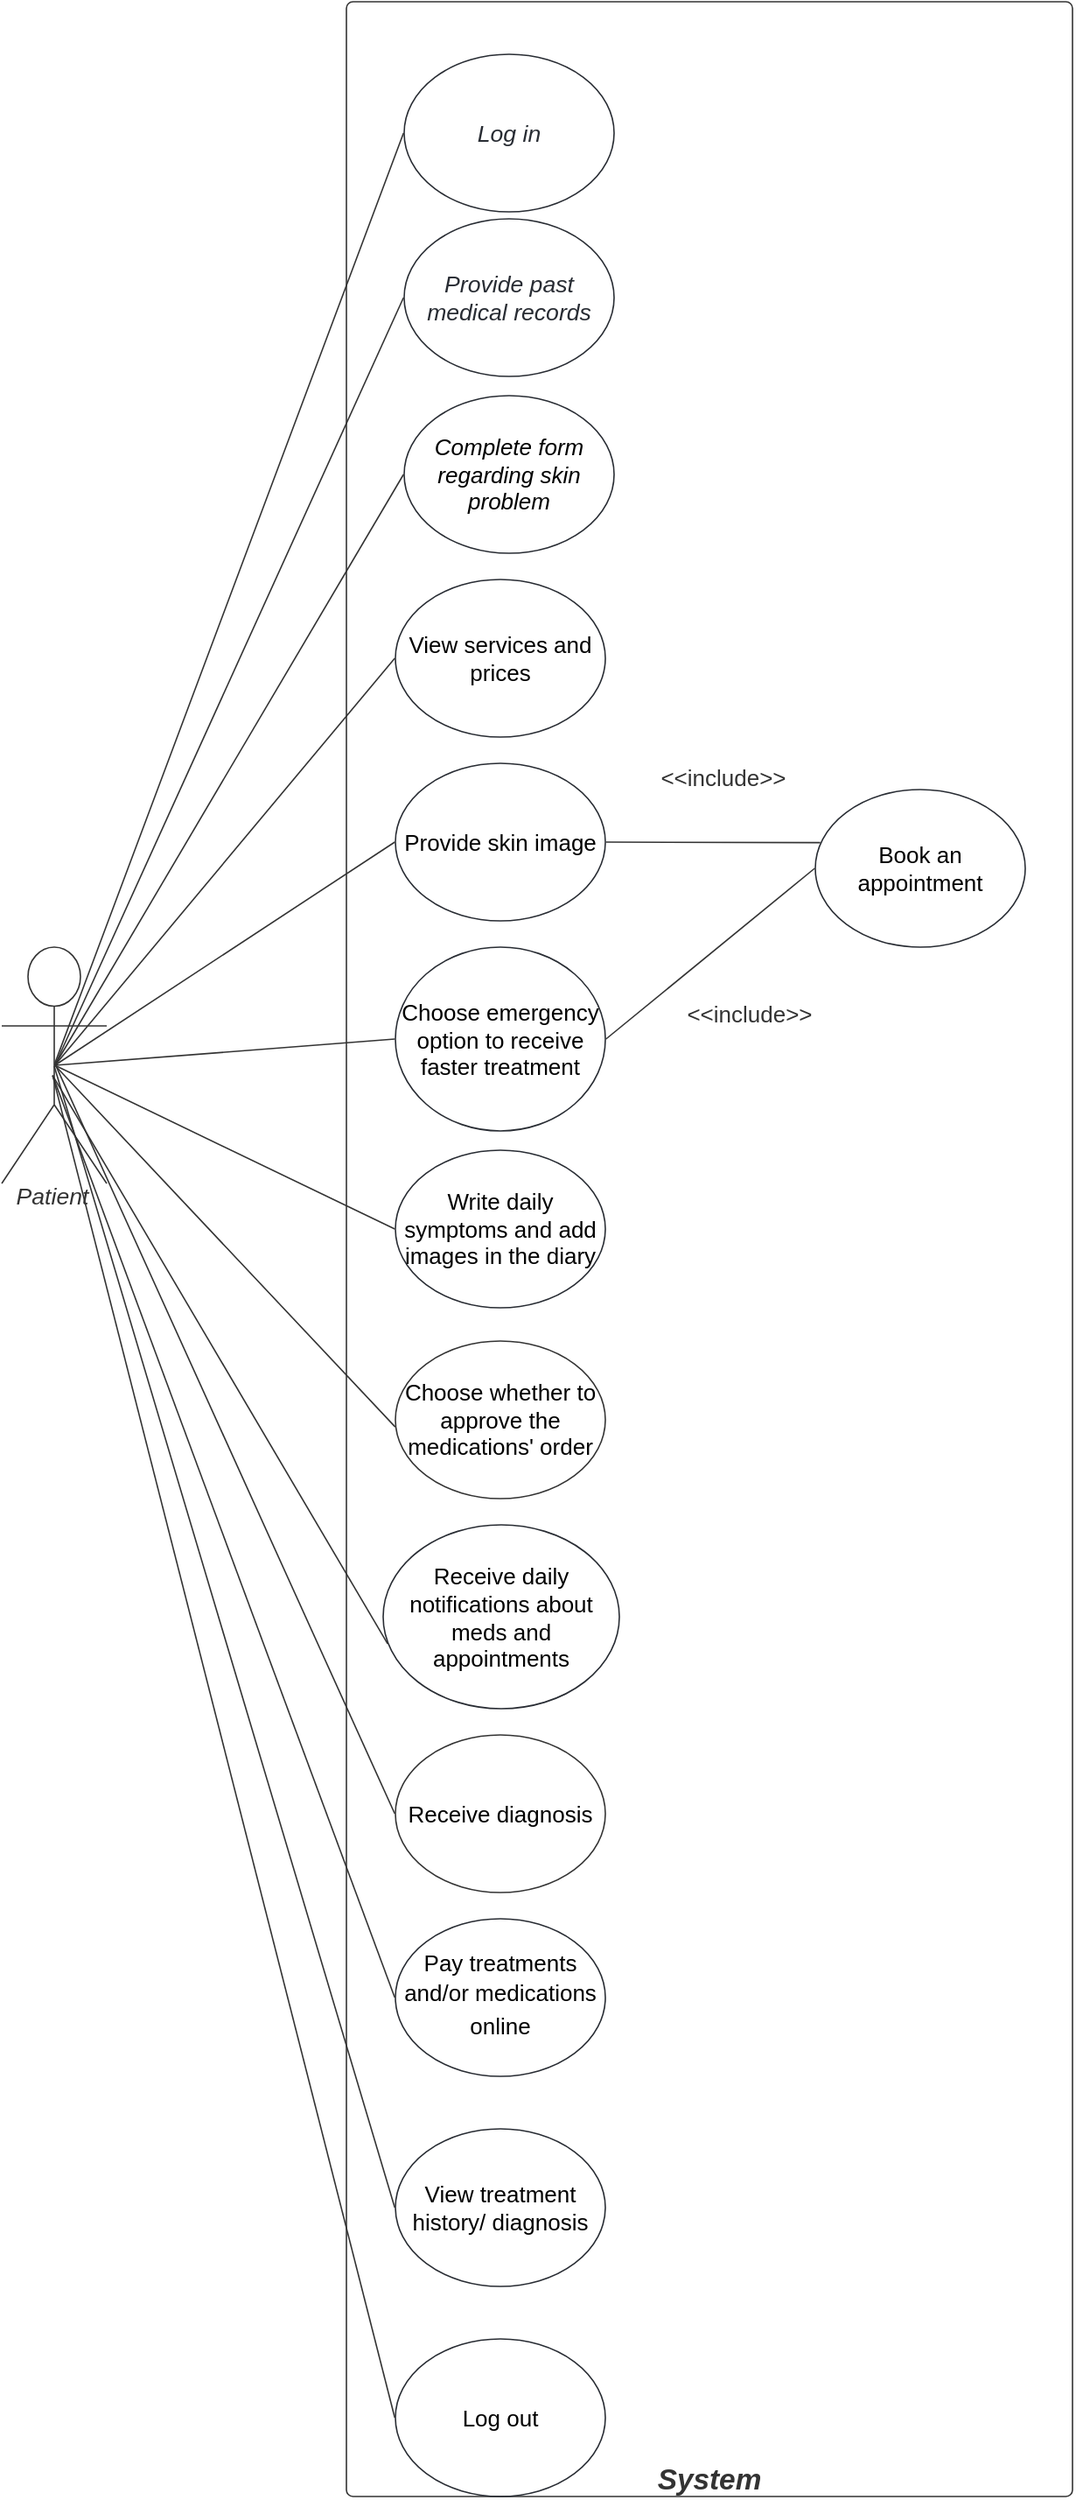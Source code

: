 <?xml version="1.0" encoding="UTF-8"?>
<mxfile version="19.0.3"><diagram id="hNvjb9zZRg8JNyD1r6me" name="Page-1"><mxGraphModel dx="1038" dy="489" grid="1" gridSize="10" guides="1" tooltips="1" connect="1" arrows="1" fold="1" page="1" pageScale="1" pageWidth="850" pageHeight="1100" math="0" shadow="0"><root><mxCell id="0"/><mxCell id="1" parent="0"/><UserObject label="System" lucidchartObjectId=".Q4M__F_tF__" id="uWQFfFcJD4nOKI5NwLUa-1"><mxCell style="html=1;overflow=block;blockSpacing=1;whiteSpace=wrap;container=1;pointerEvents=0;collapsible=0;recursiveResize=0;fontSize=16.7;fontColor=#333333;fontStyle=3;spacing=0;verticalAlign=bottom;strokeColor=#333333;strokeOpacity=100;fillOpacity=0;rounded=1;absoluteArcSize=1;arcSize=7.5;fillColor=#000000;strokeWidth=0.8;" vertex="1" parent="1"><mxGeometry x="302" y="75" width="415" height="1425" as="geometry"/></mxCell></UserObject><UserObject label="&amp;lt;&amp;lt;include&amp;gt;&amp;gt;" lucidchartObjectId="0OCagOmMJ-Dr" id="uWQFfFcJD4nOKI5NwLUa-2"><mxCell style="html=1;overflow=block;blockSpacing=1;whiteSpace=wrap;container=1;pointerEvents=0;collapsible=0;recursiveResize=0;fontSize=13;fontColor=#333333;align=center;spacing=0;strokeOpacity=0;fillOpacity=0;rounded=1;absoluteArcSize=1;arcSize=7.5;fillColor=#000000;strokeWidth=0.8;" vertex="1" parent="1"><mxGeometry x="480" y="645" width="105" height="15" as="geometry"/></mxCell></UserObject><UserObject label="&amp;lt;&amp;lt;include&amp;gt;&amp;gt;" lucidchartObjectId="4cDa-IitrsNb" id="uWQFfFcJD4nOKI5NwLUa-3"><mxCell style="html=1;overflow=block;blockSpacing=1;whiteSpace=wrap;container=1;pointerEvents=0;collapsible=0;recursiveResize=0;fontSize=13;fontColor=#333333;align=center;spacing=0;strokeOpacity=0;fillOpacity=0;rounded=1;absoluteArcSize=1;arcSize=7.5;fillColor=#000000;strokeWidth=0.8;" vertex="1" parent="1"><mxGeometry x="465" y="510" width="105" height="15" as="geometry"/></mxCell></UserObject><UserObject label="Patient" lucidchartObjectId=".Q4MOHSBDm2E" id="uWQFfFcJD4nOKI5NwLUa-4"><mxCell style="html=1;overflow=block;blockSpacing=1;shape=umlActor;labelPosition=center;verticalLabelPosition=bottom;verticalAlign=top;whiteSpace=nowrap;fontSize=13.3;fontColor=#333333;fontStyle=2;spacing=0;strokeColor=#333333;strokeOpacity=100;rounded=1;absoluteArcSize=1;arcSize=7.5;fillColor=#ffffff;strokeWidth=0.8;" vertex="1" parent="1"><mxGeometry x="105" y="615" width="60" height="135" as="geometry"/></mxCell></UserObject><UserObject label="Log in" lucidchartObjectId=".Q4MeaXKLHhP" id="uWQFfFcJD4nOKI5NwLUa-5"><mxCell style="html=1;overflow=block;blockSpacing=1;whiteSpace=wrap;ellipse;fontSize=13.3;fontColor=#282c33;fontStyle=2;align=center;spacing=0;verticalAlign=middle;strokeColor=#282c33;strokeOpacity=100;fillOpacity=0;rounded=1;absoluteArcSize=1;arcSize=7.5;fillColor=#000000;strokeWidth=0.8;" vertex="1" parent="1"><mxGeometry x="335" y="105" width="120" height="90" as="geometry"/></mxCell></UserObject><UserObject label="Provide past medical records" lucidchartObjectId=".Q4M82ccuo9S" id="uWQFfFcJD4nOKI5NwLUa-6"><mxCell style="html=1;overflow=block;blockSpacing=1;whiteSpace=wrap;ellipse;fontSize=13.3;fontColor=#282c33;fontStyle=2;align=center;spacing=0;verticalAlign=middle;strokeColor=#282c33;strokeOpacity=100;fillOpacity=0;rounded=1;absoluteArcSize=1;arcSize=7.5;fillColor=#000000;strokeWidth=0.8;" vertex="1" parent="1"><mxGeometry x="335" y="199" width="120" height="90" as="geometry"/></mxCell></UserObject><UserObject label="" lucidchartObjectId=".Q4MDNzwtKwz" id="uWQFfFcJD4nOKI5NwLUa-7"><mxCell style="html=1;jettySize=18;whiteSpace=wrap;fontSize=13;strokeColor=#333333;strokeOpacity=100;strokeWidth=0.8;rounded=0;startArrow=none;endArrow=none;exitX=0.506;exitY=0.492;exitPerimeter=0;entryX=-0.003;entryY=0.5;entryPerimeter=0;" edge="1" parent="1" source="uWQFfFcJD4nOKI5NwLUa-4" target="uWQFfFcJD4nOKI5NwLUa-5"><mxGeometry width="100" height="100" relative="1" as="geometry"><Array as="points"/></mxGeometry></mxCell></UserObject><UserObject label="" lucidchartObjectId=".Q4MYe-bv_wy" id="uWQFfFcJD4nOKI5NwLUa-8"><mxCell style="html=1;jettySize=18;whiteSpace=wrap;fontSize=13;strokeColor=#333333;strokeOpacity=100;strokeWidth=0.8;rounded=0;startArrow=none;endArrow=none;exitX=0.506;exitY=0.5;exitPerimeter=0;entryX=-0.003;entryY=0.5;entryPerimeter=0;" edge="1" parent="1" source="uWQFfFcJD4nOKI5NwLUa-4" target="uWQFfFcJD4nOKI5NwLUa-6"><mxGeometry width="100" height="100" relative="1" as="geometry"><Array as="points"/></mxGeometry></mxCell></UserObject><UserObject label="Complete form regarding skin problem " lucidchartObjectId="XvCaw2rFdVSL" id="uWQFfFcJD4nOKI5NwLUa-9"><mxCell style="html=1;overflow=block;blockSpacing=1;whiteSpace=wrap;ellipse;fontSize=13;fontStyle=2;spacing=0;strokeColor=#282c33;strokeOpacity=100;fillOpacity=0;rounded=1;absoluteArcSize=1;arcSize=7.5;fillColor=#000000;strokeWidth=0.8;" vertex="1" parent="1"><mxGeometry x="335" y="300" width="120" height="90" as="geometry"/></mxCell></UserObject><UserObject label="" lucidchartObjectId="oyCa4jEPlayH" id="uWQFfFcJD4nOKI5NwLUa-10"><mxCell style="html=1;jettySize=18;whiteSpace=wrap;fontSize=13;strokeColor=#333333;strokeOpacity=100;strokeWidth=0.8;rounded=0;startArrow=none;endArrow=none;exitX=0.506;exitY=0.5;exitPerimeter=0;entryX=-0.003;entryY=0.5;entryPerimeter=0;" edge="1" parent="1" source="uWQFfFcJD4nOKI5NwLUa-4" target="uWQFfFcJD4nOKI5NwLUa-9"><mxGeometry width="100" height="100" relative="1" as="geometry"><Array as="points"/></mxGeometry></mxCell></UserObject><UserObject label="Provide skin image" lucidchartObjectId="hKCaorjuMwKp" id="uWQFfFcJD4nOKI5NwLUa-11"><mxCell style="html=1;overflow=block;blockSpacing=1;whiteSpace=wrap;ellipse;fontSize=13;spacing=0;strokeColor=#282c33;strokeOpacity=100;fillOpacity=0;rounded=1;absoluteArcSize=1;arcSize=7.5;fillColor=#000000;strokeWidth=0.8;" vertex="1" parent="1"><mxGeometry x="330" y="510" width="120" height="90" as="geometry"/></mxCell></UserObject><UserObject label="" lucidchartObjectId="1LCanN2B7evm" id="uWQFfFcJD4nOKI5NwLUa-12"><mxCell style="html=1;jettySize=18;whiteSpace=wrap;fontSize=13;strokeColor=#333333;strokeOpacity=100;strokeWidth=0.8;rounded=0;startArrow=none;endArrow=none;exitX=-0.003;exitY=0.5;exitPerimeter=0;entryX=0.506;entryY=0.5;entryPerimeter=0;" edge="1" parent="1" source="uWQFfFcJD4nOKI5NwLUa-11" target="uWQFfFcJD4nOKI5NwLUa-4"><mxGeometry width="100" height="100" relative="1" as="geometry"><Array as="points"/></mxGeometry></mxCell></UserObject><UserObject label="Choose emergency option to receive faster treatment" lucidchartObjectId="gMCaKPOOioNE" id="uWQFfFcJD4nOKI5NwLUa-13"><mxCell style="html=1;overflow=block;blockSpacing=1;whiteSpace=wrap;ellipse;fontSize=13;spacing=0;strokeColor=#282c33;strokeOpacity=100;fillOpacity=0;rounded=1;absoluteArcSize=1;arcSize=7.5;fillColor=#000000;strokeWidth=0.8;" vertex="1" parent="1"><mxGeometry x="330" y="615" width="120" height="105" as="geometry"/></mxCell></UserObject><UserObject label="Book an appointment" lucidchartObjectId="eSCaEpZf~k7z" id="uWQFfFcJD4nOKI5NwLUa-14"><mxCell style="html=1;overflow=block;blockSpacing=1;whiteSpace=wrap;ellipse;fontSize=13;spacing=0;strokeColor=#282c33;strokeOpacity=100;fillOpacity=0;rounded=1;absoluteArcSize=1;arcSize=7.5;fillColor=#000000;strokeWidth=0.8;" vertex="1" parent="1"><mxGeometry x="570" y="525" width="120" height="90" as="geometry"/></mxCell></UserObject><UserObject label="" lucidchartObjectId="pSCaaCHHz5L4" id="uWQFfFcJD4nOKI5NwLUa-15"><mxCell style="html=1;jettySize=18;whiteSpace=wrap;fontSize=13;strokeColor=#333333;strokeOpacity=100;strokeWidth=0.8;rounded=0;startArrow=none;endArrow=none;exitX=-0.003;exitY=0.5;exitPerimeter=0;entryX=1.003;entryY=0.5;entryPerimeter=0;" edge="1" parent="1" source="uWQFfFcJD4nOKI5NwLUa-14" target="uWQFfFcJD4nOKI5NwLUa-13"><mxGeometry width="100" height="100" relative="1" as="geometry"><Array as="points"/></mxGeometry></mxCell></UserObject><UserObject label="" lucidchartObjectId="zSCaeuHpPd2k" id="uWQFfFcJD4nOKI5NwLUa-16"><mxCell style="html=1;jettySize=18;whiteSpace=wrap;fontSize=13;strokeColor=#333333;strokeOpacity=100;strokeWidth=0.8;rounded=0;startArrow=none;endArrow=none;exitX=-0.003;exitY=0.5;exitPerimeter=0;entryX=0.506;entryY=0.5;entryPerimeter=0;" edge="1" parent="1" source="uWQFfFcJD4nOKI5NwLUa-13" target="uWQFfFcJD4nOKI5NwLUa-4"><mxGeometry width="100" height="100" relative="1" as="geometry"><Array as="points"/></mxGeometry></mxCell></UserObject><UserObject label="" lucidchartObjectId="RcDaUW.W-z_-" id="uWQFfFcJD4nOKI5NwLUa-17"><mxCell style="html=1;jettySize=18;whiteSpace=wrap;fontSize=13;strokeColor=#333333;strokeOpacity=100;strokeWidth=0.8;rounded=0;startArrow=none;endArrow=none;exitX=0.024;exitY=0.337;exitPerimeter=0;entryX=1.003;entryY=0.5;entryPerimeter=0;" edge="1" parent="1" source="uWQFfFcJD4nOKI5NwLUa-14" target="uWQFfFcJD4nOKI5NwLUa-11"><mxGeometry width="100" height="100" relative="1" as="geometry"><Array as="points"/></mxGeometry></mxCell></UserObject><UserObject label="Write daily symptoms  and add images in the diary " lucidchartObjectId="ydDaba0zvNza" id="uWQFfFcJD4nOKI5NwLUa-18"><mxCell style="html=1;overflow=block;blockSpacing=1;whiteSpace=wrap;ellipse;fontSize=13;spacing=0;strokeColor=#282c33;strokeOpacity=100;fillOpacity=0;rounded=1;absoluteArcSize=1;arcSize=7.5;fillColor=#000000;strokeWidth=0.8;" vertex="1" parent="1"><mxGeometry x="330" y="731" width="120" height="90" as="geometry"/></mxCell></UserObject><UserObject label="Receive daily notifications about meds and appointments " lucidchartObjectId="heDamB~X.koC" id="uWQFfFcJD4nOKI5NwLUa-19"><mxCell style="html=1;overflow=block;blockSpacing=1;whiteSpace=wrap;ellipse;fontSize=13;spacing=0;strokeColor=#282c33;strokeOpacity=100;fillOpacity=0;rounded=1;absoluteArcSize=1;arcSize=7.5;fillColor=#000000;strokeWidth=0.8;" vertex="1" parent="1"><mxGeometry x="323" y="945" width="135" height="105" as="geometry"/></mxCell></UserObject><UserObject label="View services and prices  " lucidchartObjectId="wgDaX18g_YG7" id="uWQFfFcJD4nOKI5NwLUa-20"><mxCell style="html=1;overflow=block;blockSpacing=1;whiteSpace=wrap;ellipse;fontSize=13;spacing=0;strokeColor=#282c33;strokeOpacity=100;fillOpacity=0;rounded=1;absoluteArcSize=1;arcSize=7.5;fillColor=#000000;strokeWidth=0.8;" vertex="1" parent="1"><mxGeometry x="330" y="405" width="120" height="90" as="geometry"/></mxCell></UserObject><UserObject label="" lucidchartObjectId="jhDakrOIjNIq" id="uWQFfFcJD4nOKI5NwLUa-21"><mxCell style="html=1;jettySize=18;whiteSpace=wrap;fontSize=13;strokeColor=#333333;strokeOpacity=100;strokeWidth=0.8;rounded=0;startArrow=none;endArrow=none;exitX=0.506;exitY=0.5;exitPerimeter=0;entryX=-0.003;entryY=0.5;entryPerimeter=0;" edge="1" parent="1" source="uWQFfFcJD4nOKI5NwLUa-4" target="uWQFfFcJD4nOKI5NwLUa-20"><mxGeometry width="100" height="100" relative="1" as="geometry"><Array as="points"/></mxGeometry></mxCell></UserObject><UserObject label="&lt;div style=&quot;display: flex; justify-content: center; text-align: center; align-items: baseline; font-size: 0; line-height: 1.25;margin-top: -2px;&quot;&gt;&lt;span&gt;&lt;span style=&quot;font-size:13px;&quot;&gt;Pay treatments and/or medications  online&lt;/span&gt;&lt;span style=&quot;font-size:16px;color:#000000;&quot;&gt; &lt;/span&gt;&lt;/span&gt;&lt;/div&gt;" lucidchartObjectId="FhDaKBxzV0iB" id="uWQFfFcJD4nOKI5NwLUa-22"><mxCell style="html=1;overflow=block;blockSpacing=1;whiteSpace=wrap;ellipse;fontSize=13;spacing=0;strokeColor=#282c33;strokeOpacity=100;fillOpacity=0;rounded=1;absoluteArcSize=1;arcSize=7.5;fillColor=#000000;strokeWidth=0.8;" vertex="1" parent="1"><mxGeometry x="330" y="1170" width="120" height="90" as="geometry"/></mxCell></UserObject><UserObject label="" lucidchartObjectId="3hDaDHEcrR2v" id="uWQFfFcJD4nOKI5NwLUa-23"><mxCell style="html=1;jettySize=18;whiteSpace=wrap;fontSize=13;strokeColor=#333333;strokeOpacity=100;strokeWidth=0.8;rounded=0;startArrow=none;endArrow=none;exitX=0.506;exitY=0.5;exitPerimeter=0;entryX=-0.003;entryY=0.5;entryPerimeter=0;" edge="1" parent="1" source="uWQFfFcJD4nOKI5NwLUa-4" target="uWQFfFcJD4nOKI5NwLUa-18"><mxGeometry width="100" height="100" relative="1" as="geometry"><Array as="points"/></mxGeometry></mxCell></UserObject><UserObject label="" lucidchartObjectId="_hDa3~1r97bI" id="uWQFfFcJD4nOKI5NwLUa-24"><mxCell style="html=1;jettySize=18;whiteSpace=wrap;fontSize=13;strokeColor=#333333;strokeOpacity=100;strokeWidth=0.8;rounded=0;startArrow=none;endArrow=none;exitX=0.485;exitY=0.543;exitPerimeter=0;entryX=0.019;entryY=0.647;entryPerimeter=0;" edge="1" parent="1" source="uWQFfFcJD4nOKI5NwLUa-4" target="uWQFfFcJD4nOKI5NwLUa-19"><mxGeometry width="100" height="100" relative="1" as="geometry"><Array as="points"/></mxGeometry></mxCell></UserObject><UserObject label="" lucidchartObjectId="siDaSTBl2itQ" id="uWQFfFcJD4nOKI5NwLUa-25"><mxCell style="html=1;jettySize=18;whiteSpace=wrap;fontSize=13;strokeColor=#333333;strokeOpacity=100;strokeWidth=0.8;rounded=0;startArrow=none;endArrow=none;exitX=0.485;exitY=0.543;exitPerimeter=0;entryX=-0.003;entryY=0.5;entryPerimeter=0;" edge="1" parent="1" source="uWQFfFcJD4nOKI5NwLUa-4" target="uWQFfFcJD4nOKI5NwLUa-22"><mxGeometry width="100" height="100" relative="1" as="geometry"><Array as="points"/></mxGeometry></mxCell></UserObject><UserObject label="View treatment history/ diagnosis" lucidchartObjectId="AlDaVf4CjKLi" id="uWQFfFcJD4nOKI5NwLUa-26"><mxCell style="html=1;overflow=block;blockSpacing=1;whiteSpace=wrap;ellipse;fontSize=13;spacing=0;strokeColor=#282c33;strokeOpacity=100;fillOpacity=0;rounded=1;absoluteArcSize=1;arcSize=7.5;fillColor=#000000;strokeWidth=0.8;" vertex="1" parent="1"><mxGeometry x="330" y="1290" width="120" height="90" as="geometry"/></mxCell></UserObject><UserObject label="" lucidchartObjectId="fmDaTzve4oU4" id="uWQFfFcJD4nOKI5NwLUa-27"><mxCell style="html=1;jettySize=18;whiteSpace=wrap;fontSize=13;strokeColor=#333333;strokeOpacity=100;strokeWidth=0.8;rounded=0;startArrow=none;endArrow=none;entryX=-0.003;entryY=0.5;entryPerimeter=0;" edge="1" parent="1" target="uWQFfFcJD4nOKI5NwLUa-26"><mxGeometry width="100" height="100" relative="1" as="geometry"><Array as="points"/><mxPoint x="135" y="683" as="sourcePoint"/></mxGeometry></mxCell></UserObject><UserObject label="Log out" lucidchartObjectId="YmDaNjFbiCHN" id="uWQFfFcJD4nOKI5NwLUa-28"><mxCell style="html=1;overflow=block;blockSpacing=1;whiteSpace=wrap;ellipse;fontSize=13;spacing=0;strokeColor=#282c33;strokeOpacity=100;fillOpacity=0;rounded=1;absoluteArcSize=1;arcSize=7.5;fillColor=#000000;strokeWidth=0.8;" vertex="1" parent="1"><mxGeometry x="330" y="1410" width="120" height="90" as="geometry"/></mxCell></UserObject><UserObject label="" lucidchartObjectId="inDamX.Ia6Gx" id="uWQFfFcJD4nOKI5NwLUa-29"><mxCell style="html=1;jettySize=18;whiteSpace=wrap;fontSize=13;strokeColor=#333333;strokeOpacity=100;strokeWidth=0.8;rounded=0;startArrow=none;endArrow=none;exitX=0.485;exitY=0.543;exitPerimeter=0;entryX=-0.003;entryY=0.5;entryPerimeter=0;" edge="1" parent="1" source="uWQFfFcJD4nOKI5NwLUa-4" target="uWQFfFcJD4nOKI5NwLUa-28"><mxGeometry width="100" height="100" relative="1" as="geometry"><Array as="points"/></mxGeometry></mxCell></UserObject><UserObject label="Receive diagnosis" lucidchartObjectId="bdXgf18Dnw69" id="uWQFfFcJD4nOKI5NwLUa-30"><mxCell style="html=1;overflow=block;blockSpacing=1;whiteSpace=wrap;ellipse;fontSize=13;spacing=0;strokeColor=#333333;strokeOpacity=100;fillOpacity=100;rounded=1;absoluteArcSize=1;arcSize=12;fillColor=#ffffff;strokeWidth=0.8;" vertex="1" parent="1"><mxGeometry x="330" y="1065" width="120" height="90" as="geometry"/></mxCell></UserObject><UserObject label="" lucidchartObjectId="vdXgKp_VCyIg" id="uWQFfFcJD4nOKI5NwLUa-31"><mxCell style="html=1;jettySize=18;whiteSpace=wrap;fontSize=13;strokeColor=#333333;strokeOpacity=100;strokeWidth=0.8;rounded=0;startArrow=none;endArrow=none;exitX=0.506;exitY=0.492;exitPerimeter=0;entryX=-0.003;entryY=0.5;entryPerimeter=0;" edge="1" parent="1" source="uWQFfFcJD4nOKI5NwLUa-4" target="uWQFfFcJD4nOKI5NwLUa-30"><mxGeometry width="100" height="100" relative="1" as="geometry"><Array as="points"/></mxGeometry></mxCell></UserObject><UserObject label="Choose whether to approve the medications' order " lucidchartObjectId="~fXgg2nzQjdK" id="uWQFfFcJD4nOKI5NwLUa-32"><mxCell style="html=1;overflow=block;blockSpacing=1;whiteSpace=wrap;ellipse;fontSize=13;spacing=0;strokeColor=#333333;strokeOpacity=100;fillOpacity=100;rounded=1;absoluteArcSize=1;arcSize=12;fillColor=#ffffff;strokeWidth=0.8;" vertex="1" parent="1"><mxGeometry x="330" y="840" width="120" height="90" as="geometry"/></mxCell></UserObject><UserObject label="" lucidchartObjectId="FgXg15rYhVEg" id="uWQFfFcJD4nOKI5NwLUa-33"><mxCell style="html=1;jettySize=18;whiteSpace=wrap;fontSize=13;strokeColor=#333333;strokeOpacity=100;strokeWidth=0.8;rounded=0;startArrow=none;endArrow=none;exitX=0.506;exitY=0.5;exitPerimeter=0;entryX=-0.001;entryY=0.545;entryPerimeter=0;" edge="1" parent="1" source="uWQFfFcJD4nOKI5NwLUa-4" target="uWQFfFcJD4nOKI5NwLUa-32"><mxGeometry width="100" height="100" relative="1" as="geometry"><Array as="points"/></mxGeometry></mxCell></UserObject></root></mxGraphModel></diagram></mxfile>